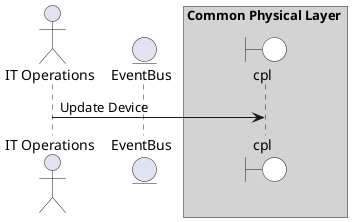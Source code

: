 @startuml

actor "IT Operations"


entity EventBus

box Common Physical Layer #lightgray
    boundary cpl #white
end box



"IT Operations" -> cpl: Update Device



@enduml

